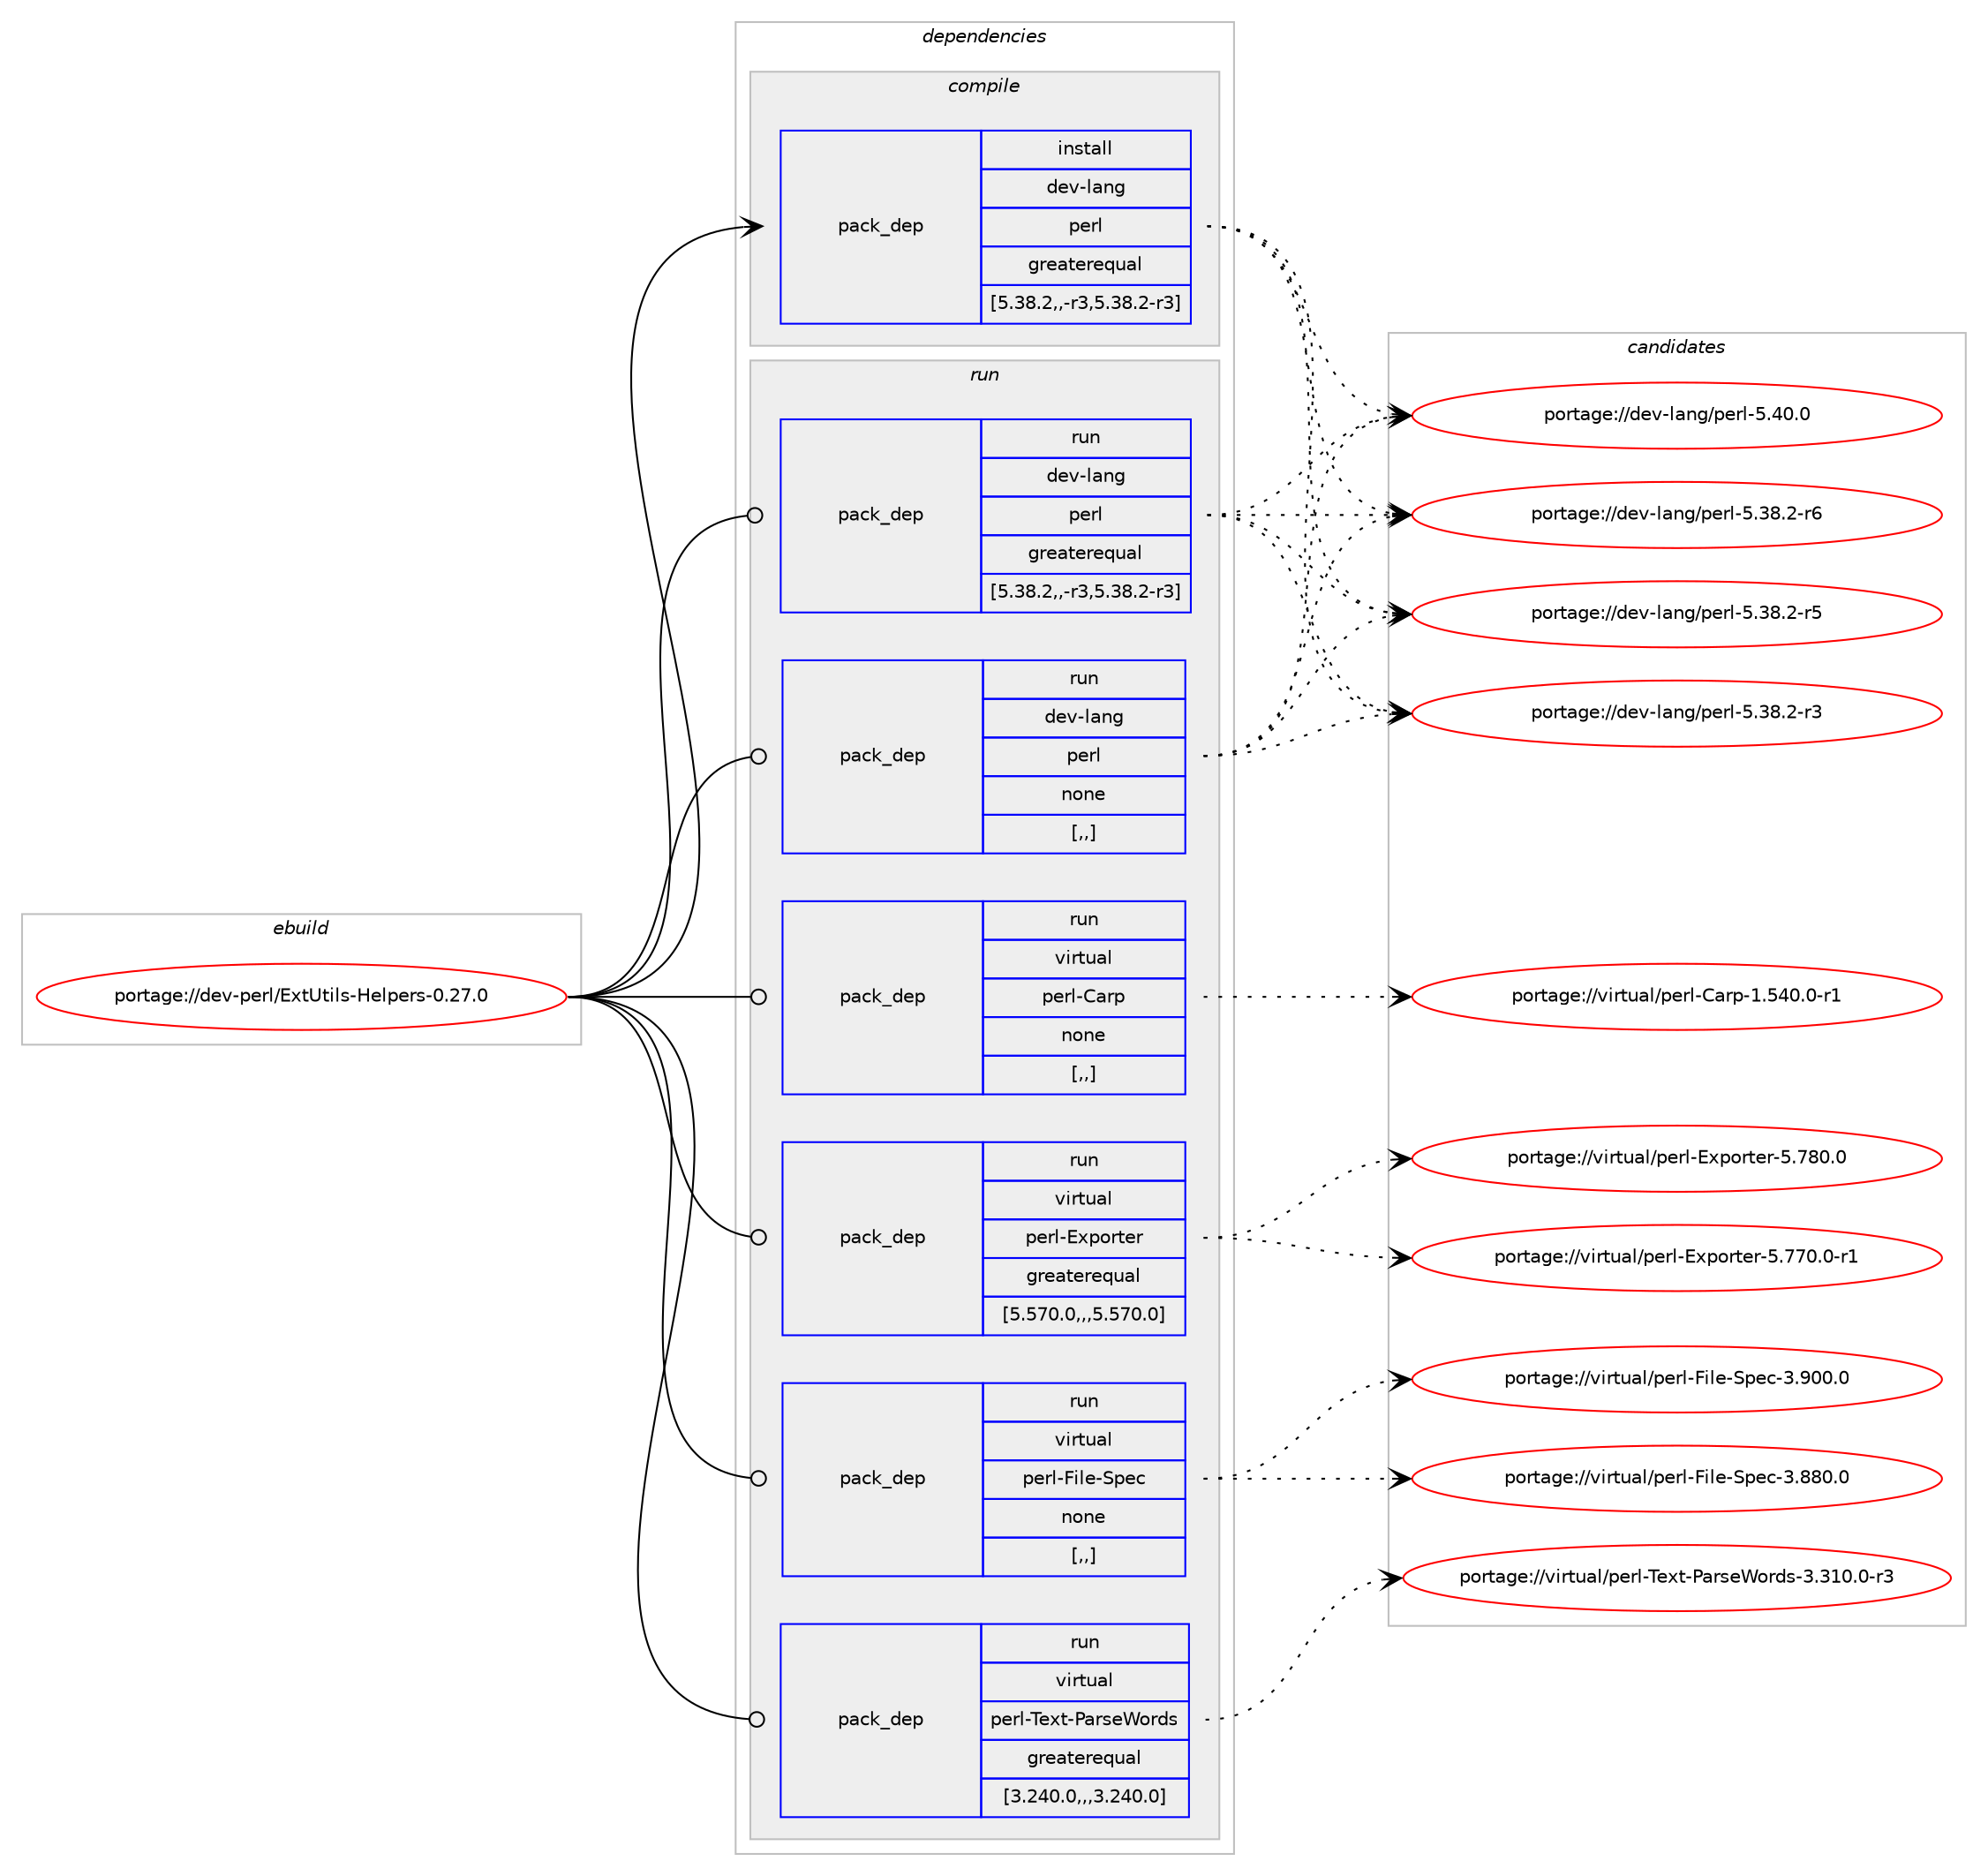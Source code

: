digraph prolog {

# *************
# Graph options
# *************

newrank=true;
concentrate=true;
compound=true;
graph [rankdir=LR,fontname=Helvetica,fontsize=10,ranksep=1.5];#, ranksep=2.5, nodesep=0.2];
edge  [arrowhead=vee];
node  [fontname=Helvetica,fontsize=10];

# **********
# The ebuild
# **********

subgraph cluster_leftcol {
color=gray;
label=<<i>ebuild</i>>;
id [label="portage://dev-perl/ExtUtils-Helpers-0.27.0", color=red, width=4, href="../dev-perl/ExtUtils-Helpers-0.27.0.svg"];
}

# ****************
# The dependencies
# ****************

subgraph cluster_midcol {
color=gray;
label=<<i>dependencies</i>>;
subgraph cluster_compile {
fillcolor="#eeeeee";
style=filled;
label=<<i>compile</i>>;
subgraph pack459450 {
dependency624341 [label=<<TABLE BORDER="0" CELLBORDER="1" CELLSPACING="0" CELLPADDING="4" WIDTH="220"><TR><TD ROWSPAN="6" CELLPADDING="30">pack_dep</TD></TR><TR><TD WIDTH="110">install</TD></TR><TR><TD>dev-lang</TD></TR><TR><TD>perl</TD></TR><TR><TD>greaterequal</TD></TR><TR><TD>[5.38.2,,-r3,5.38.2-r3]</TD></TR></TABLE>>, shape=none, color=blue];
}
id:e -> dependency624341:w [weight=20,style="solid",arrowhead="vee"];
}
subgraph cluster_compileandrun {
fillcolor="#eeeeee";
style=filled;
label=<<i>compile and run</i>>;
}
subgraph cluster_run {
fillcolor="#eeeeee";
style=filled;
label=<<i>run</i>>;
subgraph pack459451 {
dependency624342 [label=<<TABLE BORDER="0" CELLBORDER="1" CELLSPACING="0" CELLPADDING="4" WIDTH="220"><TR><TD ROWSPAN="6" CELLPADDING="30">pack_dep</TD></TR><TR><TD WIDTH="110">run</TD></TR><TR><TD>dev-lang</TD></TR><TR><TD>perl</TD></TR><TR><TD>greaterequal</TD></TR><TR><TD>[5.38.2,,-r3,5.38.2-r3]</TD></TR></TABLE>>, shape=none, color=blue];
}
id:e -> dependency624342:w [weight=20,style="solid",arrowhead="odot"];
subgraph pack459452 {
dependency624343 [label=<<TABLE BORDER="0" CELLBORDER="1" CELLSPACING="0" CELLPADDING="4" WIDTH="220"><TR><TD ROWSPAN="6" CELLPADDING="30">pack_dep</TD></TR><TR><TD WIDTH="110">run</TD></TR><TR><TD>dev-lang</TD></TR><TR><TD>perl</TD></TR><TR><TD>none</TD></TR><TR><TD>[,,]</TD></TR></TABLE>>, shape=none, color=blue];
}
id:e -> dependency624343:w [weight=20,style="solid",arrowhead="odot"];
subgraph pack459453 {
dependency624344 [label=<<TABLE BORDER="0" CELLBORDER="1" CELLSPACING="0" CELLPADDING="4" WIDTH="220"><TR><TD ROWSPAN="6" CELLPADDING="30">pack_dep</TD></TR><TR><TD WIDTH="110">run</TD></TR><TR><TD>virtual</TD></TR><TR><TD>perl-Carp</TD></TR><TR><TD>none</TD></TR><TR><TD>[,,]</TD></TR></TABLE>>, shape=none, color=blue];
}
id:e -> dependency624344:w [weight=20,style="solid",arrowhead="odot"];
subgraph pack459454 {
dependency624345 [label=<<TABLE BORDER="0" CELLBORDER="1" CELLSPACING="0" CELLPADDING="4" WIDTH="220"><TR><TD ROWSPAN="6" CELLPADDING="30">pack_dep</TD></TR><TR><TD WIDTH="110">run</TD></TR><TR><TD>virtual</TD></TR><TR><TD>perl-Exporter</TD></TR><TR><TD>greaterequal</TD></TR><TR><TD>[5.570.0,,,5.570.0]</TD></TR></TABLE>>, shape=none, color=blue];
}
id:e -> dependency624345:w [weight=20,style="solid",arrowhead="odot"];
subgraph pack459455 {
dependency624346 [label=<<TABLE BORDER="0" CELLBORDER="1" CELLSPACING="0" CELLPADDING="4" WIDTH="220"><TR><TD ROWSPAN="6" CELLPADDING="30">pack_dep</TD></TR><TR><TD WIDTH="110">run</TD></TR><TR><TD>virtual</TD></TR><TR><TD>perl-File-Spec</TD></TR><TR><TD>none</TD></TR><TR><TD>[,,]</TD></TR></TABLE>>, shape=none, color=blue];
}
id:e -> dependency624346:w [weight=20,style="solid",arrowhead="odot"];
subgraph pack459456 {
dependency624347 [label=<<TABLE BORDER="0" CELLBORDER="1" CELLSPACING="0" CELLPADDING="4" WIDTH="220"><TR><TD ROWSPAN="6" CELLPADDING="30">pack_dep</TD></TR><TR><TD WIDTH="110">run</TD></TR><TR><TD>virtual</TD></TR><TR><TD>perl-Text-ParseWords</TD></TR><TR><TD>greaterequal</TD></TR><TR><TD>[3.240.0,,,3.240.0]</TD></TR></TABLE>>, shape=none, color=blue];
}
id:e -> dependency624347:w [weight=20,style="solid",arrowhead="odot"];
}
}

# **************
# The candidates
# **************

subgraph cluster_choices {
rank=same;
color=gray;
label=<<i>candidates</i>>;

subgraph choice459450 {
color=black;
nodesep=1;
choice10010111845108971101034711210111410845534652484648 [label="portage://dev-lang/perl-5.40.0", color=red, width=4,href="../dev-lang/perl-5.40.0.svg"];
choice100101118451089711010347112101114108455346515646504511454 [label="portage://dev-lang/perl-5.38.2-r6", color=red, width=4,href="../dev-lang/perl-5.38.2-r6.svg"];
choice100101118451089711010347112101114108455346515646504511453 [label="portage://dev-lang/perl-5.38.2-r5", color=red, width=4,href="../dev-lang/perl-5.38.2-r5.svg"];
choice100101118451089711010347112101114108455346515646504511451 [label="portage://dev-lang/perl-5.38.2-r3", color=red, width=4,href="../dev-lang/perl-5.38.2-r3.svg"];
dependency624341:e -> choice10010111845108971101034711210111410845534652484648:w [style=dotted,weight="100"];
dependency624341:e -> choice100101118451089711010347112101114108455346515646504511454:w [style=dotted,weight="100"];
dependency624341:e -> choice100101118451089711010347112101114108455346515646504511453:w [style=dotted,weight="100"];
dependency624341:e -> choice100101118451089711010347112101114108455346515646504511451:w [style=dotted,weight="100"];
}
subgraph choice459451 {
color=black;
nodesep=1;
choice10010111845108971101034711210111410845534652484648 [label="portage://dev-lang/perl-5.40.0", color=red, width=4,href="../dev-lang/perl-5.40.0.svg"];
choice100101118451089711010347112101114108455346515646504511454 [label="portage://dev-lang/perl-5.38.2-r6", color=red, width=4,href="../dev-lang/perl-5.38.2-r6.svg"];
choice100101118451089711010347112101114108455346515646504511453 [label="portage://dev-lang/perl-5.38.2-r5", color=red, width=4,href="../dev-lang/perl-5.38.2-r5.svg"];
choice100101118451089711010347112101114108455346515646504511451 [label="portage://dev-lang/perl-5.38.2-r3", color=red, width=4,href="../dev-lang/perl-5.38.2-r3.svg"];
dependency624342:e -> choice10010111845108971101034711210111410845534652484648:w [style=dotted,weight="100"];
dependency624342:e -> choice100101118451089711010347112101114108455346515646504511454:w [style=dotted,weight="100"];
dependency624342:e -> choice100101118451089711010347112101114108455346515646504511453:w [style=dotted,weight="100"];
dependency624342:e -> choice100101118451089711010347112101114108455346515646504511451:w [style=dotted,weight="100"];
}
subgraph choice459452 {
color=black;
nodesep=1;
choice10010111845108971101034711210111410845534652484648 [label="portage://dev-lang/perl-5.40.0", color=red, width=4,href="../dev-lang/perl-5.40.0.svg"];
choice100101118451089711010347112101114108455346515646504511454 [label="portage://dev-lang/perl-5.38.2-r6", color=red, width=4,href="../dev-lang/perl-5.38.2-r6.svg"];
choice100101118451089711010347112101114108455346515646504511453 [label="portage://dev-lang/perl-5.38.2-r5", color=red, width=4,href="../dev-lang/perl-5.38.2-r5.svg"];
choice100101118451089711010347112101114108455346515646504511451 [label="portage://dev-lang/perl-5.38.2-r3", color=red, width=4,href="../dev-lang/perl-5.38.2-r3.svg"];
dependency624343:e -> choice10010111845108971101034711210111410845534652484648:w [style=dotted,weight="100"];
dependency624343:e -> choice100101118451089711010347112101114108455346515646504511454:w [style=dotted,weight="100"];
dependency624343:e -> choice100101118451089711010347112101114108455346515646504511453:w [style=dotted,weight="100"];
dependency624343:e -> choice100101118451089711010347112101114108455346515646504511451:w [style=dotted,weight="100"];
}
subgraph choice459453 {
color=black;
nodesep=1;
choice118105114116117971084711210111410845679711411245494653524846484511449 [label="portage://virtual/perl-Carp-1.540.0-r1", color=red, width=4,href="../virtual/perl-Carp-1.540.0-r1.svg"];
dependency624344:e -> choice118105114116117971084711210111410845679711411245494653524846484511449:w [style=dotted,weight="100"];
}
subgraph choice459454 {
color=black;
nodesep=1;
choice118105114116117971084711210111410845691201121111141161011144553465556484648 [label="portage://virtual/perl-Exporter-5.780.0", color=red, width=4,href="../virtual/perl-Exporter-5.780.0.svg"];
choice1181051141161179710847112101114108456912011211111411610111445534655554846484511449 [label="portage://virtual/perl-Exporter-5.770.0-r1", color=red, width=4,href="../virtual/perl-Exporter-5.770.0-r1.svg"];
dependency624345:e -> choice118105114116117971084711210111410845691201121111141161011144553465556484648:w [style=dotted,weight="100"];
dependency624345:e -> choice1181051141161179710847112101114108456912011211111411610111445534655554846484511449:w [style=dotted,weight="100"];
}
subgraph choice459455 {
color=black;
nodesep=1;
choice118105114116117971084711210111410845701051081014583112101994551465748484648 [label="portage://virtual/perl-File-Spec-3.900.0", color=red, width=4,href="../virtual/perl-File-Spec-3.900.0.svg"];
choice118105114116117971084711210111410845701051081014583112101994551465656484648 [label="portage://virtual/perl-File-Spec-3.880.0", color=red, width=4,href="../virtual/perl-File-Spec-3.880.0.svg"];
dependency624346:e -> choice118105114116117971084711210111410845701051081014583112101994551465748484648:w [style=dotted,weight="100"];
dependency624346:e -> choice118105114116117971084711210111410845701051081014583112101994551465656484648:w [style=dotted,weight="100"];
}
subgraph choice459456 {
color=black;
nodesep=1;
choice118105114116117971084711210111410845841011201164580971141151018711111410011545514651494846484511451 [label="portage://virtual/perl-Text-ParseWords-3.310.0-r3", color=red, width=4,href="../virtual/perl-Text-ParseWords-3.310.0-r3.svg"];
dependency624347:e -> choice118105114116117971084711210111410845841011201164580971141151018711111410011545514651494846484511451:w [style=dotted,weight="100"];
}
}

}
